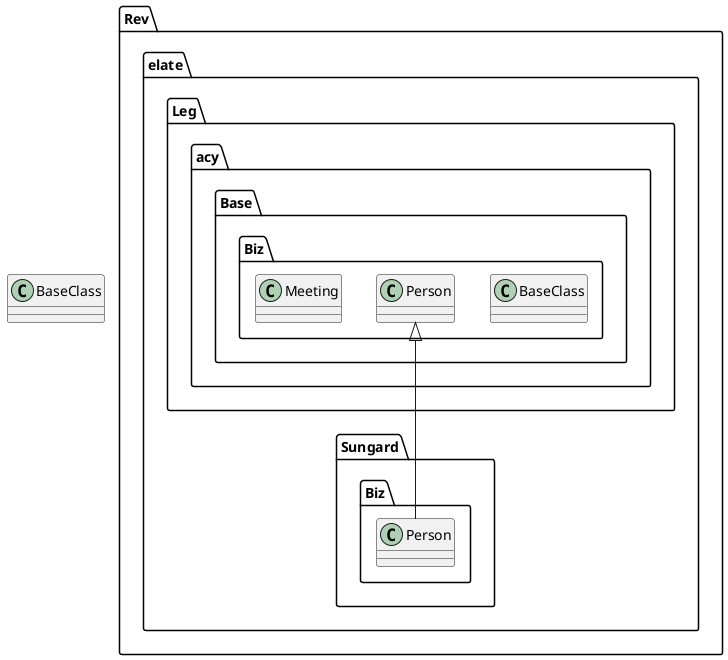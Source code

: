 {
  "sha1": "b51smb5lxz8v6a9zrajivv4s9mzp9cz",
  "insertion": {
    "when": "2024-05-30T20:48:22.014Z",
    "user": "plantuml@gmail.com"
  }
}
@startuml
class BaseClass

namespace Rev.elate.Leg.acy.Base.Biz {
    class BaseClass
    class Person
    class Meeting

}

namespace Rev.elate.Sungard.Biz {
  class Person
  Rev.elate.Leg.acy.Base.Biz.Person  <|-- Person


}
@enduml
